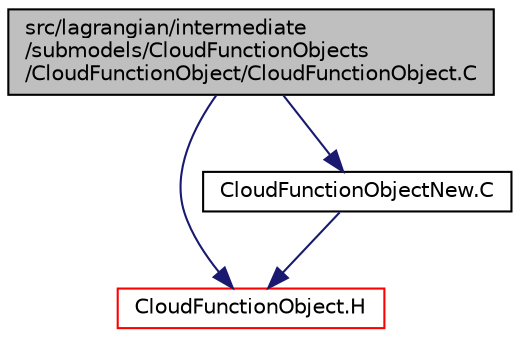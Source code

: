 digraph "src/lagrangian/intermediate/submodels/CloudFunctionObjects/CloudFunctionObject/CloudFunctionObject.C"
{
  bgcolor="transparent";
  edge [fontname="Helvetica",fontsize="10",labelfontname="Helvetica",labelfontsize="10"];
  node [fontname="Helvetica",fontsize="10",shape=record];
  Node1 [label="src/lagrangian/intermediate\l/submodels/CloudFunctionObjects\l/CloudFunctionObject/CloudFunctionObject.C",height=0.2,width=0.4,color="black", fillcolor="grey75", style="filled", fontcolor="black"];
  Node1 -> Node2 [color="midnightblue",fontsize="10",style="solid",fontname="Helvetica"];
  Node2 [label="CloudFunctionObject.H",height=0.2,width=0.4,color="red",URL="$a06906.html"];
  Node1 -> Node3 [color="midnightblue",fontsize="10",style="solid",fontname="Helvetica"];
  Node3 [label="CloudFunctionObjectNew.C",height=0.2,width=0.4,color="black",URL="$a06907.html"];
  Node3 -> Node2 [color="midnightblue",fontsize="10",style="solid",fontname="Helvetica"];
}
